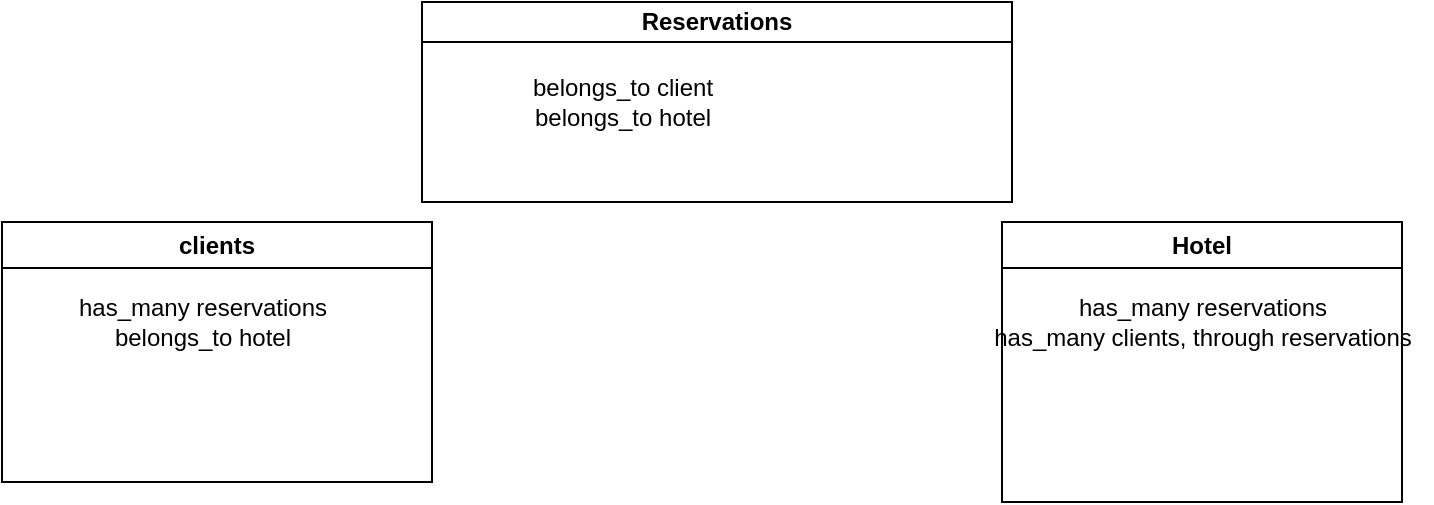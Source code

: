 <mxfile>
    <diagram id="ZBDoaTCFzI2SnacVg3Go" name="Page-1">
        <mxGraphModel dx="2052" dy="364" grid="1" gridSize="10" guides="1" tooltips="1" connect="1" arrows="1" fold="1" page="1" pageScale="1" pageWidth="850" pageHeight="1100" math="0" shadow="0">
            <root>
                <mxCell id="0"/>
                <mxCell id="1" parent="0"/>
                <mxCell id="8" value="Hotel" style="swimlane;whiteSpace=wrap;html=1;" vertex="1" parent="1">
                    <mxGeometry x="460" y="120" width="200" height="140" as="geometry"/>
                </mxCell>
                <mxCell id="9" value="has_many reservations&lt;br&gt;has_many clients, through reservations&lt;br&gt;" style="text;html=1;align=center;verticalAlign=middle;resizable=0;points=[];autosize=1;strokeColor=none;fillColor=none;" vertex="1" parent="8">
                    <mxGeometry x="-15" y="30" width="230" height="40" as="geometry"/>
                </mxCell>
                <mxCell id="10" value="Reservations" style="swimlane;whiteSpace=wrap;html=1;startSize=20;" vertex="1" parent="1">
                    <mxGeometry x="170" y="10" width="295" height="100" as="geometry"/>
                </mxCell>
                <mxCell id="11" value="belongs_to client&lt;br&gt;belongs_to hotel" style="text;html=1;align=center;verticalAlign=middle;resizable=0;points=[];autosize=1;strokeColor=none;fillColor=none;" vertex="1" parent="10">
                    <mxGeometry x="45" y="30" width="110" height="40" as="geometry"/>
                </mxCell>
                <mxCell id="12" value="clients" style="swimlane;whiteSpace=wrap;html=1;" vertex="1" parent="1">
                    <mxGeometry x="-40" y="120" width="215" height="130" as="geometry"/>
                </mxCell>
                <mxCell id="13" value="has_many reservations&lt;br&gt;belongs_to hotel" style="text;html=1;align=center;verticalAlign=middle;resizable=0;points=[];autosize=1;strokeColor=none;fillColor=none;" vertex="1" parent="12">
                    <mxGeometry x="25" y="30" width="150" height="40" as="geometry"/>
                </mxCell>
            </root>
        </mxGraphModel>
    </diagram>
</mxfile>